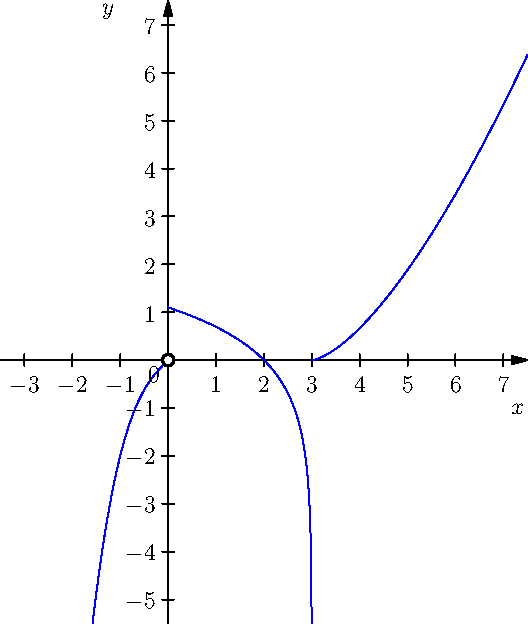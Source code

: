 import graph;

size(11cm, 11cm);

defaultpen(fontsize(12pt));

label("$0$", (-0.3, -0.3));

xaxis("$x$",axis=YEquals(0),
  xmin=-3.5,
  xmax=7.5,
  Ticks(
    Label(),
    new real[]{-3, -2, -1, 1, 2, 3, 4, 5, 6, 7},
    Size=1mm
  ),
  Arrow);

yaxis("$y$",axis=XEquals(0),
  ymin=-5.5,
  ymax=7.5,
  Ticks(
    Label(),
    new real[]{-5, -4, -3, -2, -1, 1, 2, 3, 4, 5, 6, 7},
    Size=1mm
  ),
  above=false,
  Arrow);

real F1(real x) {
  return x^3 + x;
}

real F2(real x) {
  return log(abs(x - 3));
}

real F3(real x) {
  return (2/3) * (x-3)^(3/2);
}

// x^3 + x = -5.5
real xmin = -1.57713;

draw(graph(F1, xmin, 0, n = 500), blue);
dot((0,0), UnFill, p=linewidth(0.4mm));

// ln(|x - 3|) = -5.5
real xmax = 2.99591;
draw(graph(F2, 0, xmax, n = 500), blue);

draw(graph(F3, 3, 7.5, n = 500), blue);
